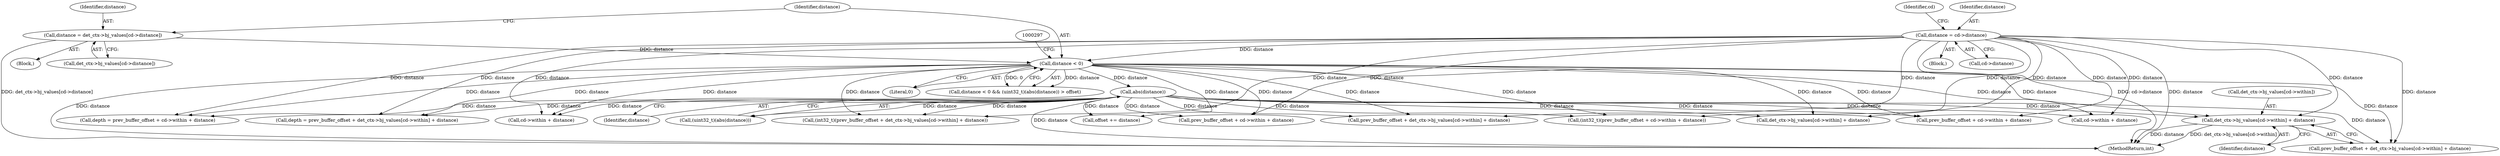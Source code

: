 digraph "0_suricata_47afc577ff763150f9b47f10331f5ef9eb847a57@array" {
"1000331" [label="(Call,det_ctx->bj_values[cd->within] + distance)"];
"1000292" [label="(Call,distance < 0)"];
"1000281" [label="(Call,distance = det_ctx->bj_values[cd->distance])"];
"1000262" [label="(Call,distance = cd->distance)"];
"1000298" [label="(Call,abs(distance))"];
"1000331" [label="(Call,det_ctx->bj_values[cd->within] + distance)"];
"1000345" [label="(Call,det_ctx->bj_values[cd->within] + distance)"];
"1000280" [label="(Block,)"];
"1000365" [label="(Call,cd->within + distance)"];
"1000375" [label="(Call,cd->within + distance)"];
"1000329" [label="(Call,prev_buffer_offset + det_ctx->bj_values[cd->within] + distance)"];
"1000305" [label="(Call,offset += distance)"];
"1000263" [label="(Identifier,distance)"];
"1000270" [label="(Identifier,cd)"];
"1000292" [label="(Call,distance < 0)"];
"1000332" [label="(Call,det_ctx->bj_values[cd->within])"];
"1000283" [label="(Call,det_ctx->bj_values[cd->distance])"];
"1000281" [label="(Call,distance = det_ctx->bj_values[cd->distance])"];
"1000294" [label="(Literal,0)"];
"1000264" [label="(Call,cd->distance)"];
"1000343" [label="(Call,prev_buffer_offset + det_ctx->bj_values[cd->within] + distance)"];
"1000262" [label="(Call,distance = cd->distance)"];
"1000339" [label="(Identifier,distance)"];
"1000363" [label="(Call,prev_buffer_offset + cd->within + distance)"];
"1000293" [label="(Identifier,distance)"];
"1000371" [label="(Call,depth = prev_buffer_offset + cd->within + distance)"];
"1000341" [label="(Call,depth = prev_buffer_offset + det_ctx->bj_values[cd->within] + distance)"];
"1000299" [label="(Identifier,distance)"];
"1000298" [label="(Call,abs(distance))"];
"1000291" [label="(Call,distance < 0 && (uint32_t)(abs(distance)) > offset)"];
"1000327" [label="(Call,(int32_t)(prev_buffer_offset + det_ctx->bj_values[cd->within] + distance))"];
"1000373" [label="(Call,prev_buffer_offset + cd->within + distance)"];
"1000296" [label="(Call,(uint32_t)(abs(distance)))"];
"1000361" [label="(Call,(int32_t)(prev_buffer_offset + cd->within + distance))"];
"1000254" [label="(Block,)"];
"1001577" [label="(MethodReturn,int)"];
"1000282" [label="(Identifier,distance)"];
"1000331" -> "1000329"  [label="AST: "];
"1000331" -> "1000339"  [label="CFG: "];
"1000332" -> "1000331"  [label="AST: "];
"1000339" -> "1000331"  [label="AST: "];
"1000329" -> "1000331"  [label="CFG: "];
"1000331" -> "1001577"  [label="DDG: distance"];
"1000331" -> "1001577"  [label="DDG: det_ctx->bj_values[cd->within]"];
"1000292" -> "1000331"  [label="DDG: distance"];
"1000298" -> "1000331"  [label="DDG: distance"];
"1000262" -> "1000331"  [label="DDG: distance"];
"1000292" -> "1000291"  [label="AST: "];
"1000292" -> "1000294"  [label="CFG: "];
"1000293" -> "1000292"  [label="AST: "];
"1000294" -> "1000292"  [label="AST: "];
"1000297" -> "1000292"  [label="CFG: "];
"1000291" -> "1000292"  [label="CFG: "];
"1000292" -> "1001577"  [label="DDG: distance"];
"1000292" -> "1000291"  [label="DDG: distance"];
"1000292" -> "1000291"  [label="DDG: 0"];
"1000281" -> "1000292"  [label="DDG: distance"];
"1000262" -> "1000292"  [label="DDG: distance"];
"1000292" -> "1000298"  [label="DDG: distance"];
"1000292" -> "1000305"  [label="DDG: distance"];
"1000292" -> "1000327"  [label="DDG: distance"];
"1000292" -> "1000329"  [label="DDG: distance"];
"1000292" -> "1000341"  [label="DDG: distance"];
"1000292" -> "1000343"  [label="DDG: distance"];
"1000292" -> "1000345"  [label="DDG: distance"];
"1000292" -> "1000361"  [label="DDG: distance"];
"1000292" -> "1000363"  [label="DDG: distance"];
"1000292" -> "1000365"  [label="DDG: distance"];
"1000292" -> "1000371"  [label="DDG: distance"];
"1000292" -> "1000373"  [label="DDG: distance"];
"1000292" -> "1000375"  [label="DDG: distance"];
"1000281" -> "1000280"  [label="AST: "];
"1000281" -> "1000283"  [label="CFG: "];
"1000282" -> "1000281"  [label="AST: "];
"1000283" -> "1000281"  [label="AST: "];
"1000293" -> "1000281"  [label="CFG: "];
"1000281" -> "1001577"  [label="DDG: det_ctx->bj_values[cd->distance]"];
"1000262" -> "1000254"  [label="AST: "];
"1000262" -> "1000264"  [label="CFG: "];
"1000263" -> "1000262"  [label="AST: "];
"1000264" -> "1000262"  [label="AST: "];
"1000270" -> "1000262"  [label="CFG: "];
"1000262" -> "1001577"  [label="DDG: cd->distance"];
"1000262" -> "1001577"  [label="DDG: distance"];
"1000262" -> "1000327"  [label="DDG: distance"];
"1000262" -> "1000329"  [label="DDG: distance"];
"1000262" -> "1000341"  [label="DDG: distance"];
"1000262" -> "1000343"  [label="DDG: distance"];
"1000262" -> "1000345"  [label="DDG: distance"];
"1000262" -> "1000361"  [label="DDG: distance"];
"1000262" -> "1000363"  [label="DDG: distance"];
"1000262" -> "1000365"  [label="DDG: distance"];
"1000262" -> "1000371"  [label="DDG: distance"];
"1000262" -> "1000373"  [label="DDG: distance"];
"1000262" -> "1000375"  [label="DDG: distance"];
"1000298" -> "1000296"  [label="AST: "];
"1000298" -> "1000299"  [label="CFG: "];
"1000299" -> "1000298"  [label="AST: "];
"1000296" -> "1000298"  [label="CFG: "];
"1000298" -> "1001577"  [label="DDG: distance"];
"1000298" -> "1000296"  [label="DDG: distance"];
"1000298" -> "1000305"  [label="DDG: distance"];
"1000298" -> "1000327"  [label="DDG: distance"];
"1000298" -> "1000329"  [label="DDG: distance"];
"1000298" -> "1000341"  [label="DDG: distance"];
"1000298" -> "1000343"  [label="DDG: distance"];
"1000298" -> "1000345"  [label="DDG: distance"];
"1000298" -> "1000361"  [label="DDG: distance"];
"1000298" -> "1000363"  [label="DDG: distance"];
"1000298" -> "1000365"  [label="DDG: distance"];
"1000298" -> "1000371"  [label="DDG: distance"];
"1000298" -> "1000373"  [label="DDG: distance"];
"1000298" -> "1000375"  [label="DDG: distance"];
}
